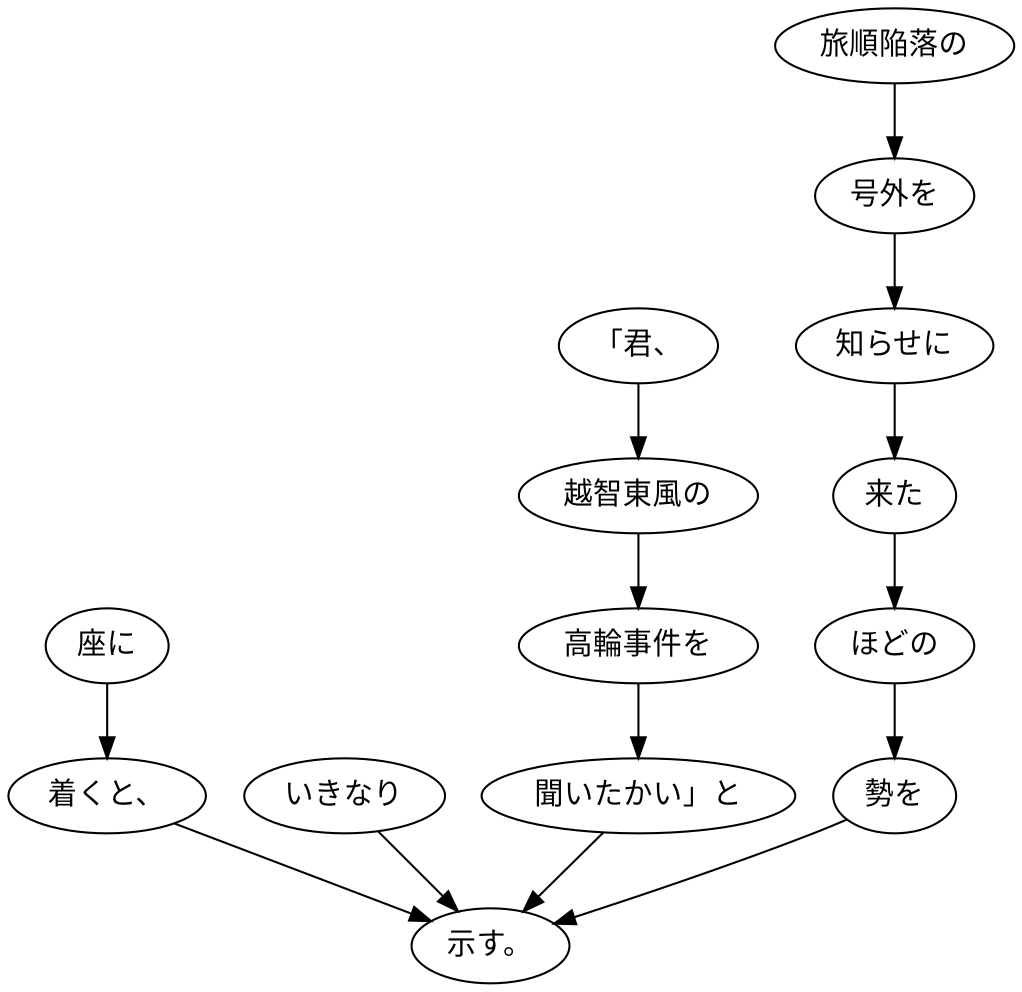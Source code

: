digraph graph1540 {
	node0 [label="座に"];
	node1 [label="着くと、"];
	node2 [label="いきなり"];
	node3 [label="「君、"];
	node4 [label="越智東風の"];
	node5 [label="高輪事件を"];
	node6 [label="聞いたかい」と"];
	node7 [label="旅順陥落の"];
	node8 [label="号外を"];
	node9 [label="知らせに"];
	node10 [label="来た"];
	node11 [label="ほどの"];
	node12 [label="勢を"];
	node13 [label="示す。"];
	node0 -> node1;
	node1 -> node13;
	node2 -> node13;
	node3 -> node4;
	node4 -> node5;
	node5 -> node6;
	node6 -> node13;
	node7 -> node8;
	node8 -> node9;
	node9 -> node10;
	node10 -> node11;
	node11 -> node12;
	node12 -> node13;
}

